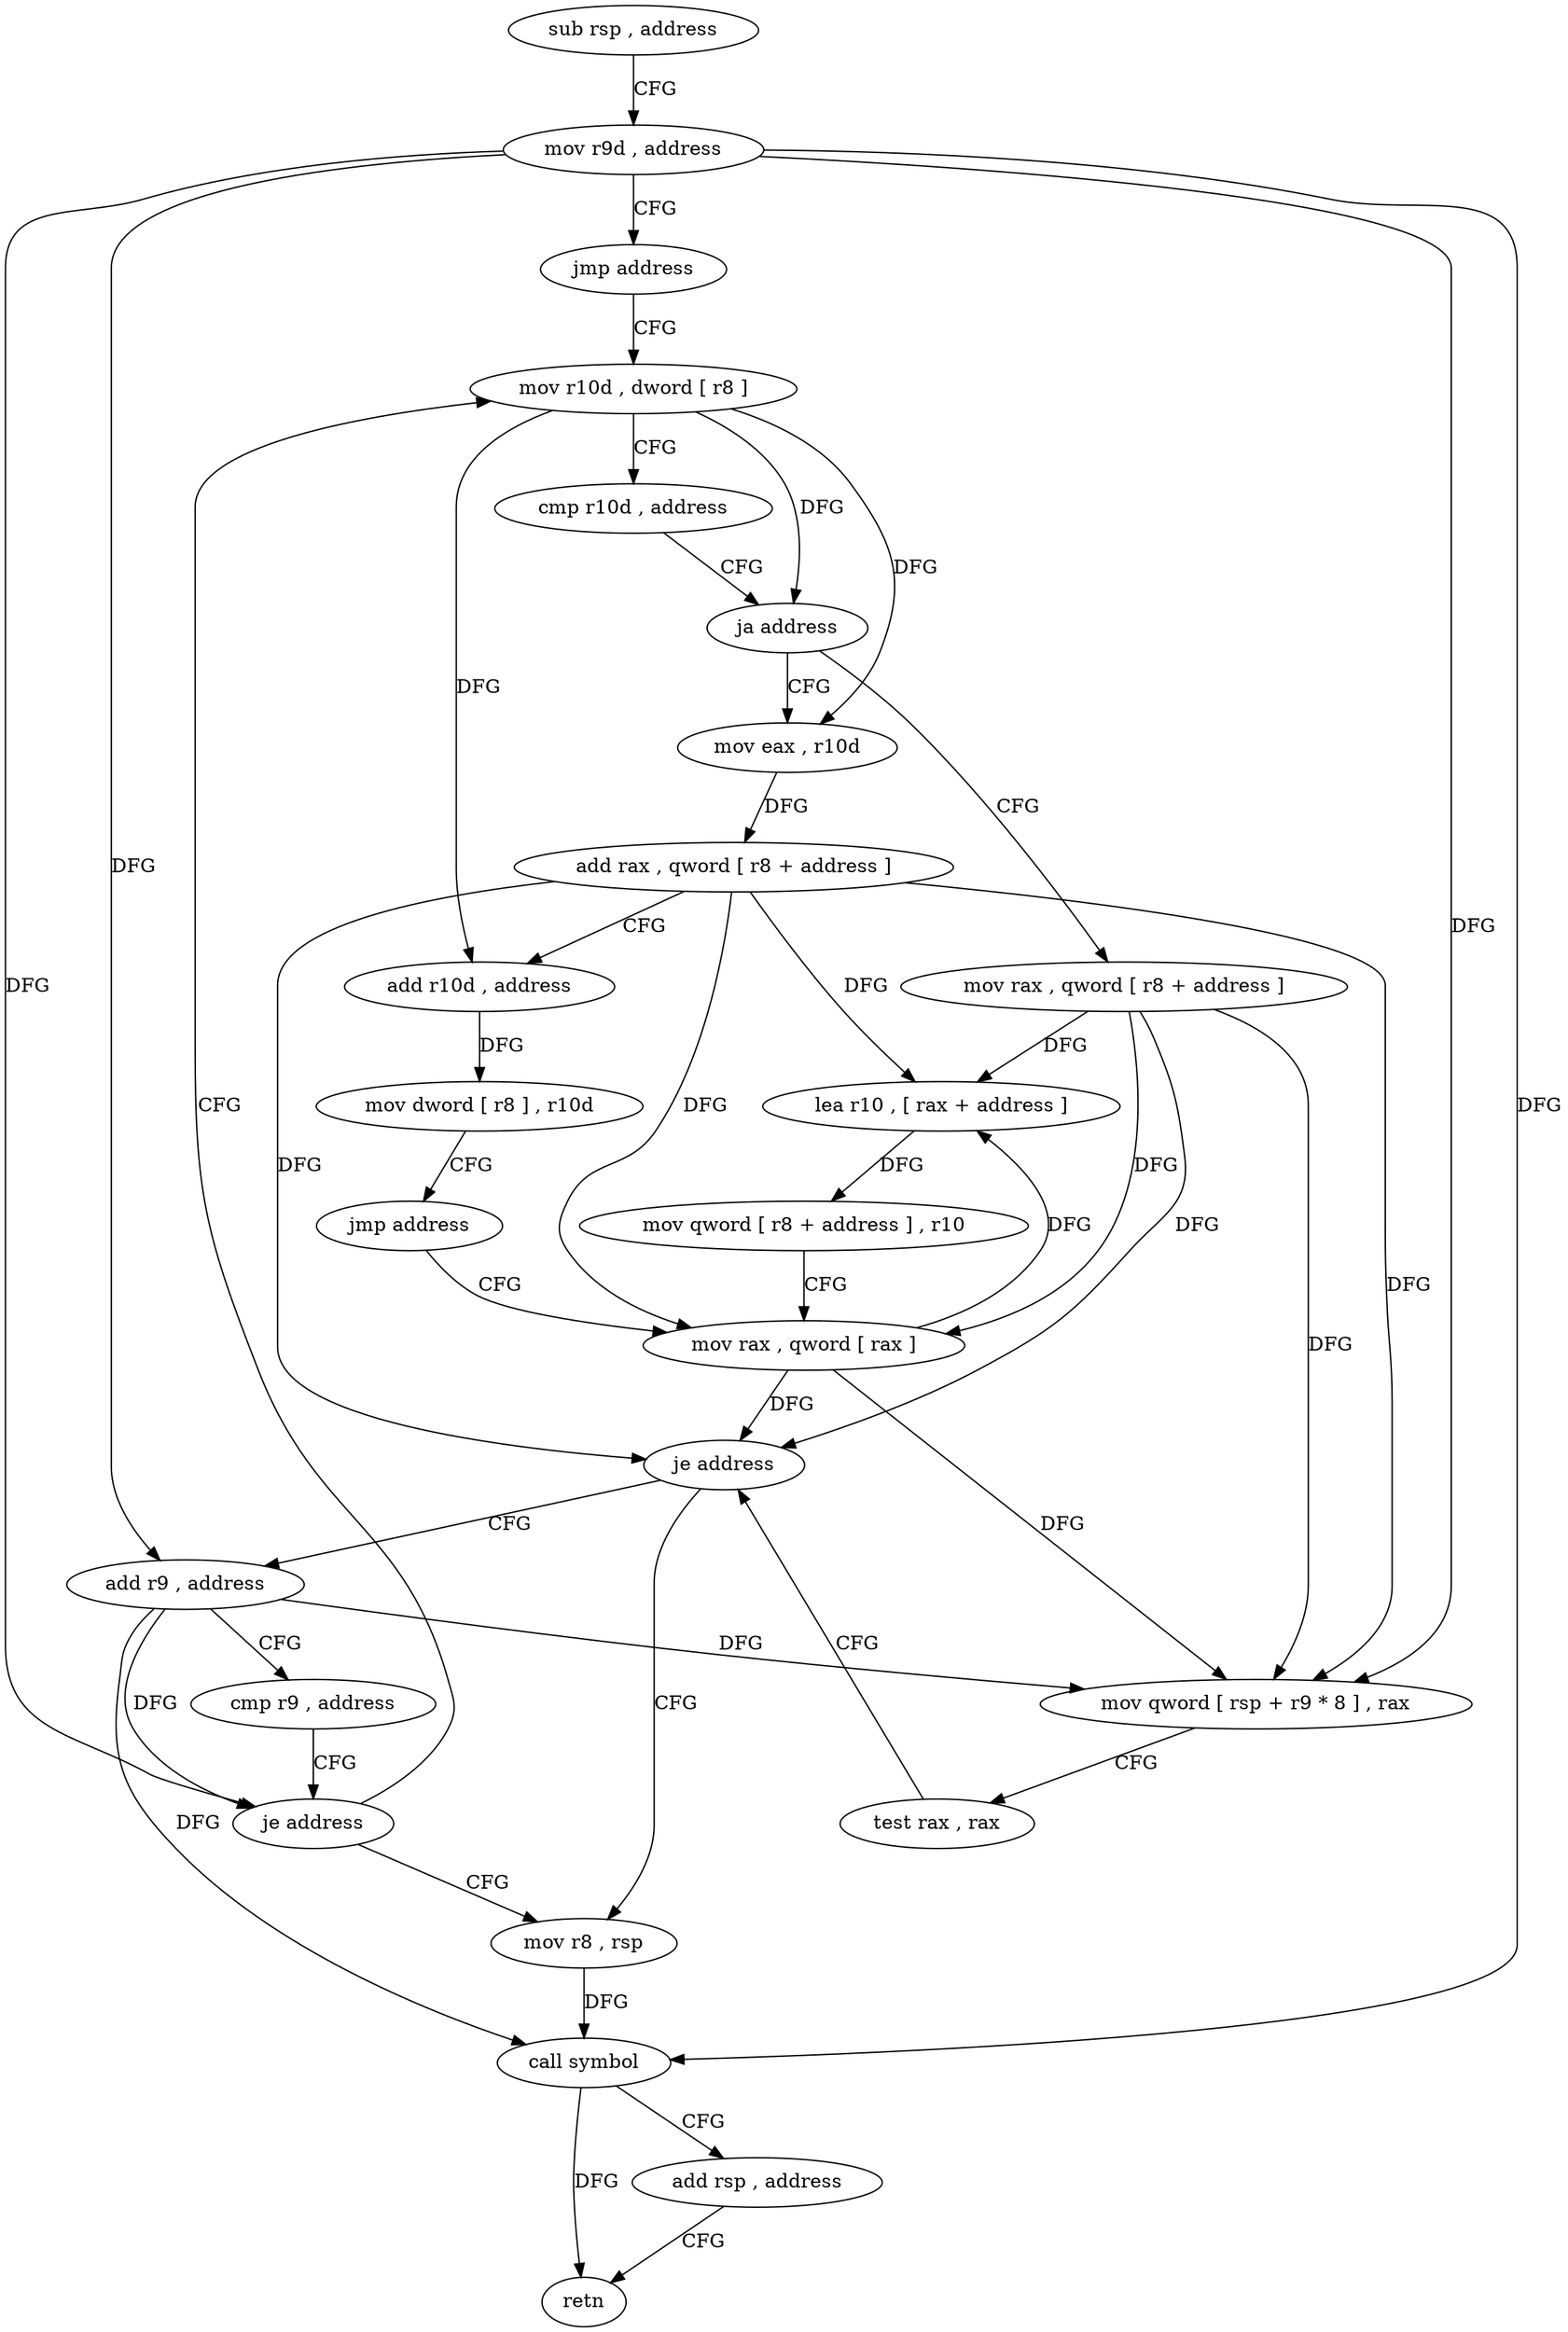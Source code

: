 digraph "func" {
"4376676" [label = "sub rsp , address" ]
"4376680" [label = "mov r9d , address" ]
"4376686" [label = "jmp address" ]
"4376722" [label = "mov r10d , dword [ r8 ]" ]
"4376725" [label = "cmp r10d , address" ]
"4376729" [label = "ja address" ]
"4376688" [label = "mov rax , qword [ r8 + address ]" ]
"4376731" [label = "mov eax , r10d" ]
"4376692" [label = "lea r10 , [ rax + address ]" ]
"4376696" [label = "mov qword [ r8 + address ] , r10" ]
"4376700" [label = "mov rax , qword [ rax ]" ]
"4376734" [label = "add rax , qword [ r8 + address ]" ]
"4376738" [label = "add r10d , address" ]
"4376742" [label = "mov dword [ r8 ] , r10d" ]
"4376745" [label = "jmp address" ]
"4376747" [label = "mov r8 , rsp" ]
"4376750" [label = "call symbol" ]
"4376755" [label = "add rsp , address" ]
"4376759" [label = "retn" ]
"4376712" [label = "add r9 , address" ]
"4376716" [label = "cmp r9 , address" ]
"4376720" [label = "je address" ]
"4376703" [label = "mov qword [ rsp + r9 * 8 ] , rax" ]
"4376707" [label = "test rax , rax" ]
"4376710" [label = "je address" ]
"4376676" -> "4376680" [ label = "CFG" ]
"4376680" -> "4376686" [ label = "CFG" ]
"4376680" -> "4376703" [ label = "DFG" ]
"4376680" -> "4376750" [ label = "DFG" ]
"4376680" -> "4376712" [ label = "DFG" ]
"4376680" -> "4376720" [ label = "DFG" ]
"4376686" -> "4376722" [ label = "CFG" ]
"4376722" -> "4376725" [ label = "CFG" ]
"4376722" -> "4376729" [ label = "DFG" ]
"4376722" -> "4376731" [ label = "DFG" ]
"4376722" -> "4376738" [ label = "DFG" ]
"4376725" -> "4376729" [ label = "CFG" ]
"4376729" -> "4376688" [ label = "CFG" ]
"4376729" -> "4376731" [ label = "CFG" ]
"4376688" -> "4376692" [ label = "DFG" ]
"4376688" -> "4376700" [ label = "DFG" ]
"4376688" -> "4376703" [ label = "DFG" ]
"4376688" -> "4376710" [ label = "DFG" ]
"4376731" -> "4376734" [ label = "DFG" ]
"4376692" -> "4376696" [ label = "DFG" ]
"4376696" -> "4376700" [ label = "CFG" ]
"4376700" -> "4376703" [ label = "DFG" ]
"4376700" -> "4376692" [ label = "DFG" ]
"4376700" -> "4376710" [ label = "DFG" ]
"4376734" -> "4376738" [ label = "CFG" ]
"4376734" -> "4376692" [ label = "DFG" ]
"4376734" -> "4376700" [ label = "DFG" ]
"4376734" -> "4376703" [ label = "DFG" ]
"4376734" -> "4376710" [ label = "DFG" ]
"4376738" -> "4376742" [ label = "DFG" ]
"4376742" -> "4376745" [ label = "CFG" ]
"4376745" -> "4376700" [ label = "CFG" ]
"4376747" -> "4376750" [ label = "DFG" ]
"4376750" -> "4376755" [ label = "CFG" ]
"4376750" -> "4376759" [ label = "DFG" ]
"4376755" -> "4376759" [ label = "CFG" ]
"4376712" -> "4376716" [ label = "CFG" ]
"4376712" -> "4376750" [ label = "DFG" ]
"4376712" -> "4376703" [ label = "DFG" ]
"4376712" -> "4376720" [ label = "DFG" ]
"4376716" -> "4376720" [ label = "CFG" ]
"4376720" -> "4376747" [ label = "CFG" ]
"4376720" -> "4376722" [ label = "CFG" ]
"4376703" -> "4376707" [ label = "CFG" ]
"4376707" -> "4376710" [ label = "CFG" ]
"4376710" -> "4376747" [ label = "CFG" ]
"4376710" -> "4376712" [ label = "CFG" ]
}
